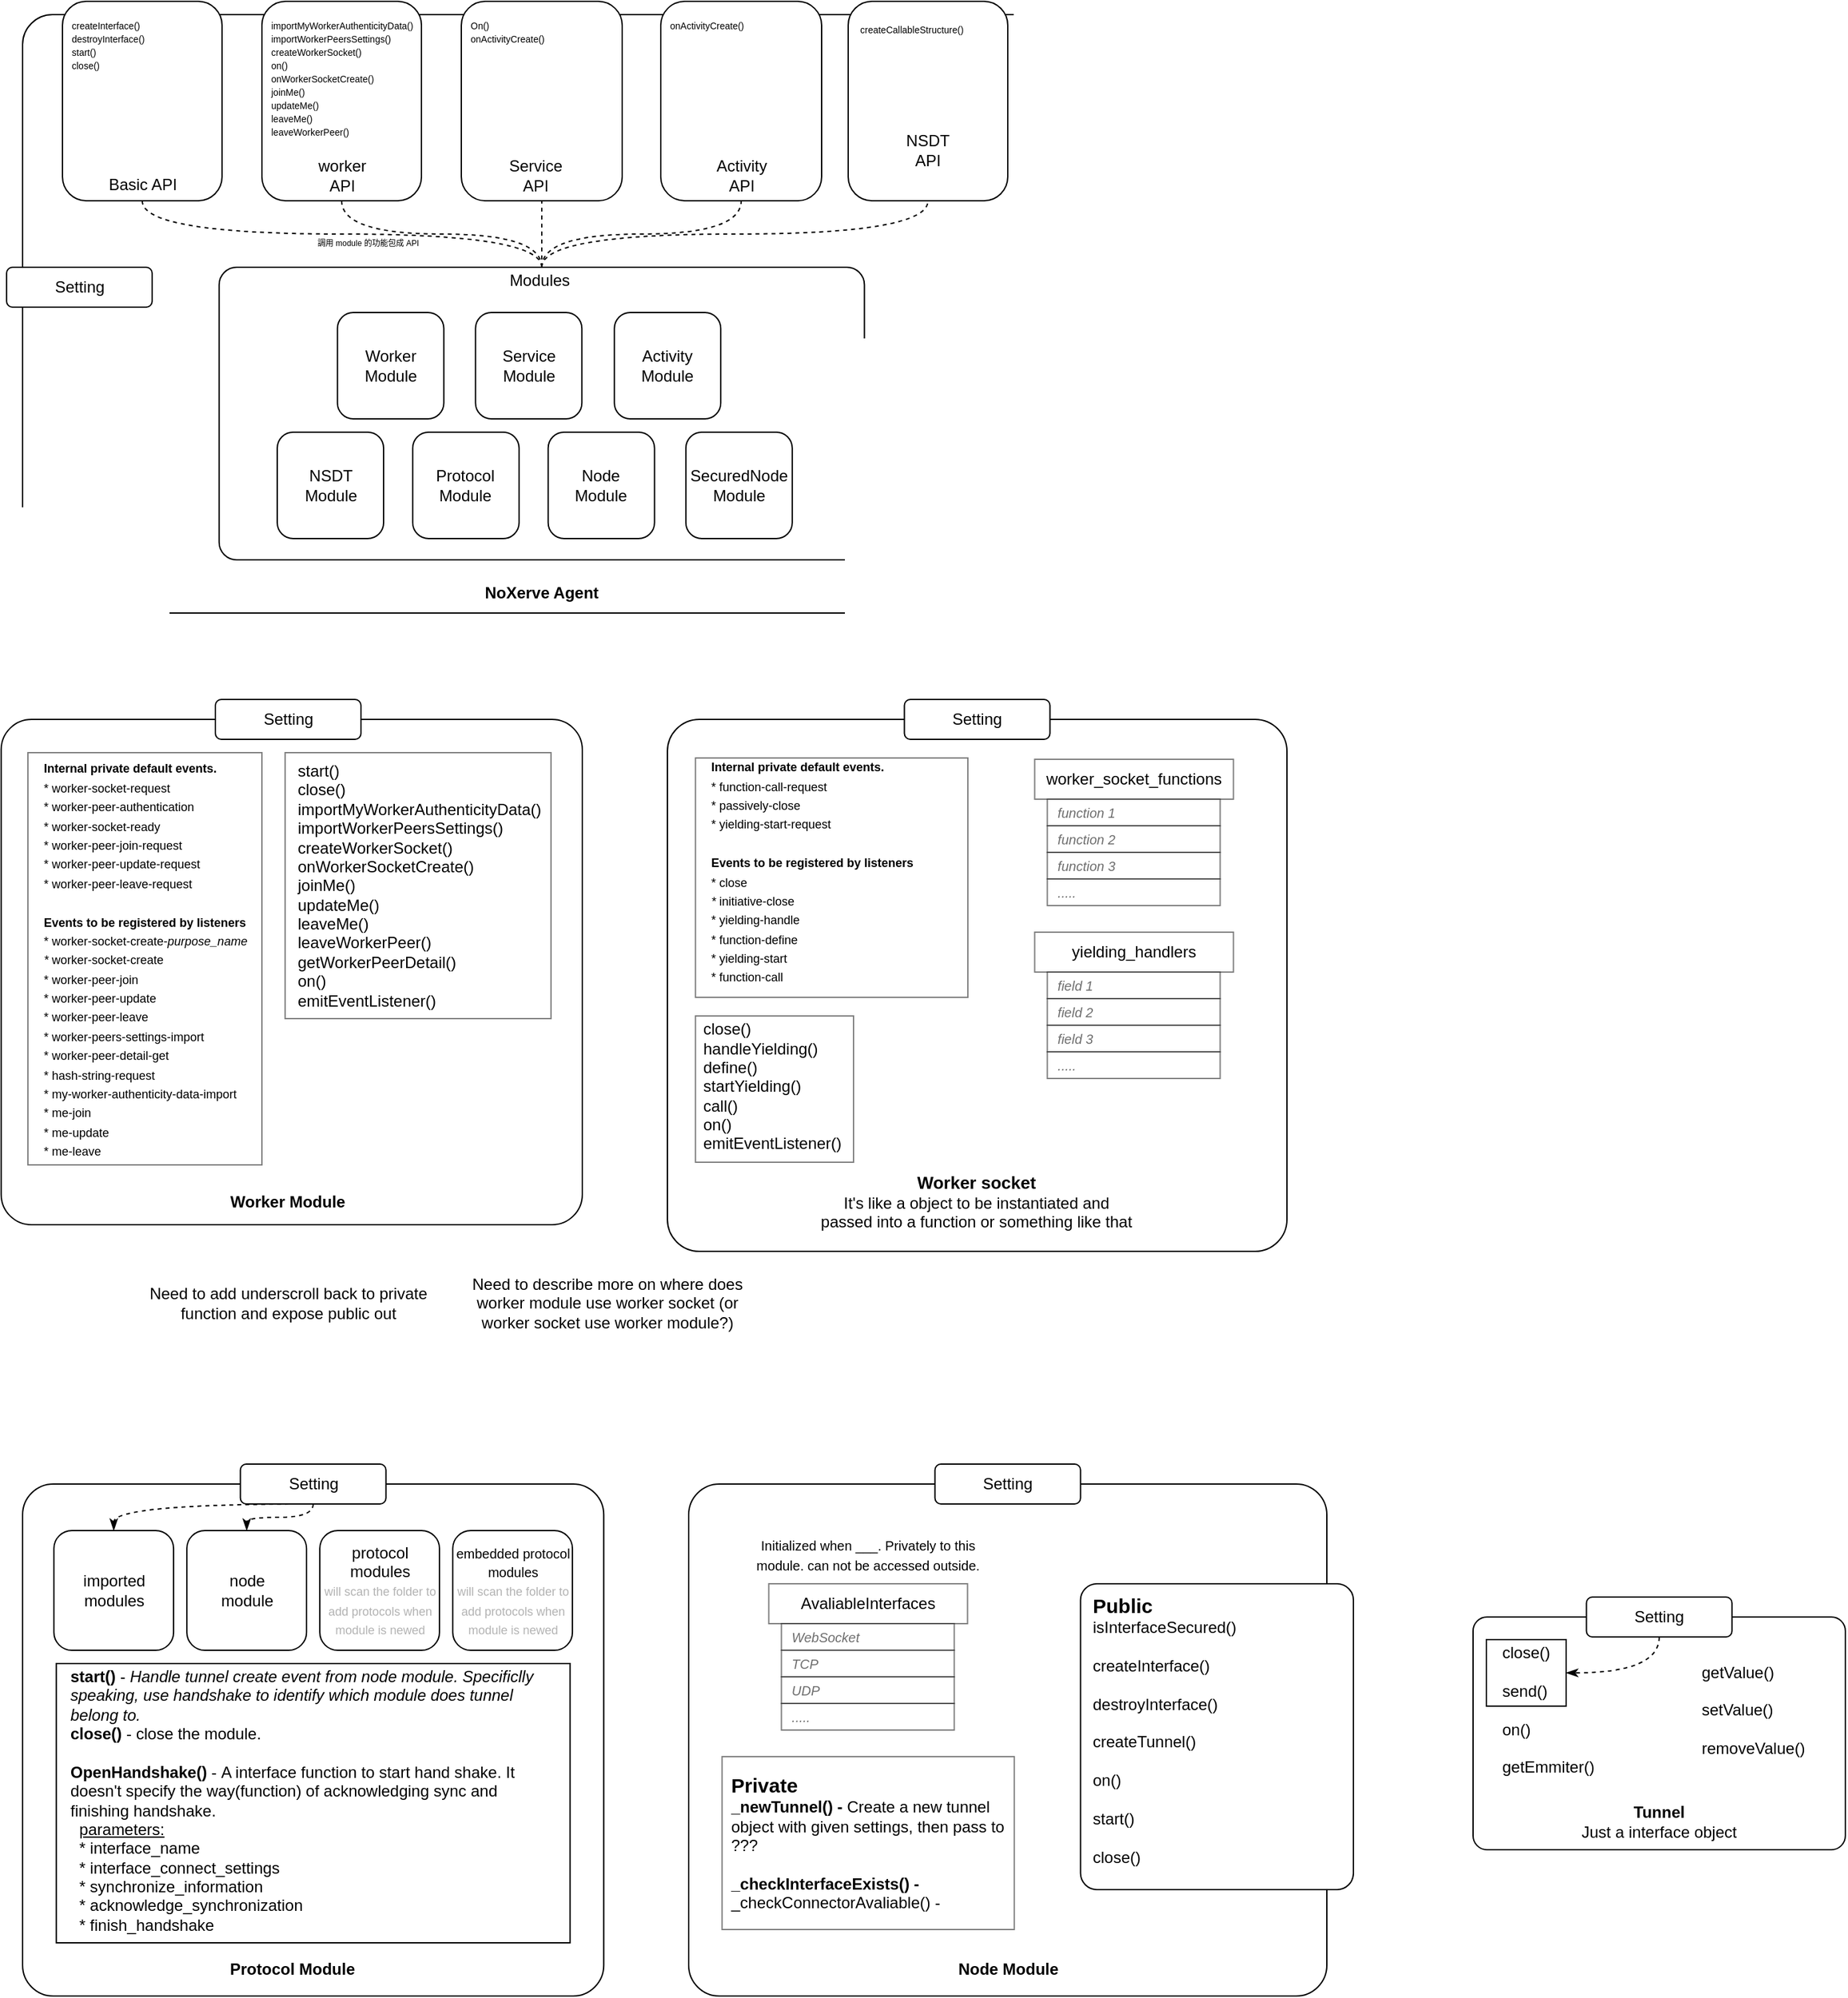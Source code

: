 <mxfile version="13.6.2" type="device" pages="2"><diagram id="oE-bWc-VpVqTyyKI-HjR" name="NoXerve Agent"><mxGraphModel dx="1221" dy="725" grid="1" gridSize="10" guides="1" tooltips="1" connect="1" arrows="1" fold="1" page="1" pageScale="1" pageWidth="827" pageHeight="1169" math="0" shadow="0"><root><mxCell id="zF-93tDUtrHwzONBXimL-0"/><mxCell id="zF-93tDUtrHwzONBXimL-1" parent="zF-93tDUtrHwzONBXimL-0"/><mxCell id="tK-ho7pvUPlaxIV4-j6s-0" value="" style="rounded=1;whiteSpace=wrap;html=1;expand=1;arcSize=5;" parent="zF-93tDUtrHwzONBXimL-1" vertex="1"><mxGeometry x="99" y="150" width="771" height="450" as="geometry"/></mxCell><mxCell id="tK-ho7pvUPlaxIV4-j6s-46" style="edgeStyle=orthogonalEdgeStyle;orthogonalLoop=1;jettySize=auto;html=1;entryX=0.5;entryY=1;entryDx=0;entryDy=0;endArrow=none;endFill=0;dashed=1;curved=1;" parent="zF-93tDUtrHwzONBXimL-1" source="tK-ho7pvUPlaxIV4-j6s-22" target="tK-ho7pvUPlaxIV4-j6s-1" edge="1"><mxGeometry relative="1" as="geometry"/></mxCell><mxCell id="tK-ho7pvUPlaxIV4-j6s-47" style="edgeStyle=orthogonalEdgeStyle;orthogonalLoop=1;jettySize=auto;html=1;entryX=0.5;entryY=1;entryDx=0;entryDy=0;endArrow=none;endFill=0;dashed=1;curved=1;" parent="zF-93tDUtrHwzONBXimL-1" source="tK-ho7pvUPlaxIV4-j6s-22" target="tK-ho7pvUPlaxIV4-j6s-3" edge="1"><mxGeometry relative="1" as="geometry"/></mxCell><mxCell id="tK-ho7pvUPlaxIV4-j6s-48" style="edgeStyle=orthogonalEdgeStyle;orthogonalLoop=1;jettySize=auto;html=1;entryX=0.5;entryY=1;entryDx=0;entryDy=0;dashed=1;endArrow=none;endFill=0;curved=1;" parent="zF-93tDUtrHwzONBXimL-1" source="tK-ho7pvUPlaxIV4-j6s-22" target="tK-ho7pvUPlaxIV4-j6s-4" edge="1"><mxGeometry relative="1" as="geometry"/></mxCell><mxCell id="tK-ho7pvUPlaxIV4-j6s-6" value="&lt;b&gt;NoXerve Agent&lt;/b&gt;" style="text;html=1;strokeColor=none;fillColor=none;align=center;verticalAlign=middle;whiteSpace=wrap;rounded=0;" parent="zF-93tDUtrHwzONBXimL-1" vertex="1"><mxGeometry x="432.25" y="575" width="114.5" height="20" as="geometry"/></mxCell><mxCell id="ZADGPHj_7auRA8MiN-14-0" value="&lt;font style=&quot;font-size: 6px&quot;&gt;調用 module 的功能包成 API&lt;/font&gt;" style="text;html=1;strokeColor=none;fillColor=none;align=center;verticalAlign=middle;whiteSpace=wrap;rounded=0;" parent="zF-93tDUtrHwzONBXimL-1" vertex="1"><mxGeometry x="319" y="313" width="80" height="14" as="geometry"/></mxCell><mxCell id="YZS6wH7yk1fj1zKLsbs4-1" value="" style="group" parent="zF-93tDUtrHwzONBXimL-1" vertex="1" connectable="0"><mxGeometry x="246.82" y="340" width="485.37" height="220" as="geometry"/></mxCell><mxCell id="tK-ho7pvUPlaxIV4-j6s-22" value="" style="rounded=1;whiteSpace=wrap;html=1;arcSize=6;" parent="YZS6wH7yk1fj1zKLsbs4-1" vertex="1"><mxGeometry width="485.37" height="220" as="geometry"/></mxCell><mxCell id="tK-ho7pvUPlaxIV4-j6s-18" value="Worker&lt;br&gt;Module" style="whiteSpace=wrap;html=1;aspect=fixed;rounded=1;" parent="YZS6wH7yk1fj1zKLsbs4-1" vertex="1"><mxGeometry x="89.002" y="34" width="80" height="80" as="geometry"/></mxCell><mxCell id="tK-ho7pvUPlaxIV4-j6s-23" value="Modules" style="text;html=1;strokeColor=none;fillColor=none;align=center;verticalAlign=middle;whiteSpace=wrap;rounded=0;" parent="YZS6wH7yk1fj1zKLsbs4-1" vertex="1"><mxGeometry x="191.171" width="99.904" height="20" as="geometry"/></mxCell><mxCell id="tK-ho7pvUPlaxIV4-j6s-24" value="Service&lt;br&gt;Module" style="whiteSpace=wrap;html=1;aspect=fixed;rounded=1;" parent="YZS6wH7yk1fj1zKLsbs4-1" vertex="1"><mxGeometry x="192.857" y="34" width="80" height="80" as="geometry"/></mxCell><mxCell id="tK-ho7pvUPlaxIV4-j6s-25" value="Activity&lt;br&gt;Module" style="whiteSpace=wrap;html=1;aspect=fixed;rounded=1;" parent="YZS6wH7yk1fj1zKLsbs4-1" vertex="1"><mxGeometry x="297.301" y="34" width="80" height="80" as="geometry"/></mxCell><mxCell id="tK-ho7pvUPlaxIV4-j6s-26" value="NSDT&lt;br&gt;Module" style="whiteSpace=wrap;html=1;aspect=fixed;rounded=1;" parent="YZS6wH7yk1fj1zKLsbs4-1" vertex="1"><mxGeometry x="43.72" y="124" width="80" height="80" as="geometry"/></mxCell><mxCell id="tK-ho7pvUPlaxIV4-j6s-27" value="Protocol&lt;br&gt;Module" style="whiteSpace=wrap;html=1;aspect=fixed;rounded=1;" parent="YZS6wH7yk1fj1zKLsbs4-1" vertex="1"><mxGeometry x="145.605" y="124" width="80" height="80" as="geometry"/></mxCell><mxCell id="tK-ho7pvUPlaxIV4-j6s-28" value="Node&lt;br&gt;Module" style="whiteSpace=wrap;html=1;aspect=fixed;rounded=1;" parent="YZS6wH7yk1fj1zKLsbs4-1" vertex="1"><mxGeometry x="247.491" y="124" width="80" height="80" as="geometry"/></mxCell><mxCell id="tK-ho7pvUPlaxIV4-j6s-29" value="SecuredNode&lt;br&gt;Module" style="whiteSpace=wrap;html=1;aspect=fixed;rounded=1;" parent="YZS6wH7yk1fj1zKLsbs4-1" vertex="1"><mxGeometry x="351.074" y="124" width="80" height="80" as="geometry"/></mxCell><mxCell id="YZS6wH7yk1fj1zKLsbs4-3" style="edgeStyle=orthogonalEdgeStyle;orthogonalLoop=1;jettySize=auto;html=1;entryX=0.5;entryY=1;entryDx=0;entryDy=0;endArrow=none;endFill=0;dashed=1;curved=1;" parent="zF-93tDUtrHwzONBXimL-1" source="tK-ho7pvUPlaxIV4-j6s-22" target="YZS6wH7yk1fj1zKLsbs4-0" edge="1"><mxGeometry relative="1" as="geometry"/></mxCell><mxCell id="qz9A-l0EgfrBclCK_F47-0" value="" style="rounded=1;whiteSpace=wrap;html=1;arcSize=6;" parent="zF-93tDUtrHwzONBXimL-1" vertex="1"><mxGeometry x="82.88" y="680" width="437.12" height="380" as="geometry"/></mxCell><mxCell id="qz9A-l0EgfrBclCK_F47-2" value="&lt;b&gt;Worker Module&lt;/b&gt;" style="text;html=1;strokeColor=none;fillColor=none;align=center;verticalAlign=middle;whiteSpace=wrap;rounded=0;opacity=50;" parent="zF-93tDUtrHwzONBXimL-1" vertex="1"><mxGeometry x="252.33" y="1032.5" width="92.84" height="20" as="geometry"/></mxCell><mxCell id="qz9A-l0EgfrBclCK_F47-3" value="" style="rounded=0;whiteSpace=wrap;html=1;opacity=50;" parent="zF-93tDUtrHwzONBXimL-1" vertex="1"><mxGeometry x="103" y="705" width="176" height="310" as="geometry"/></mxCell><mxCell id="qz9A-l0EgfrBclCK_F47-5" value="&lt;font style=&quot;font-size: 9px&quot;&gt;&lt;b&gt;Internal private default events.&lt;/b&gt;&lt;br&gt;*&amp;nbsp;worker-socket-request&lt;br&gt;*&amp;nbsp;worker-peer-authentication&lt;br&gt;*&amp;nbsp;worker-socket-ready&lt;br&gt;*&amp;nbsp;worker-peer-join-request&lt;br&gt;*&amp;nbsp;worker-peer-update-request&lt;br&gt;*&amp;nbsp;worker-peer-leave-request&lt;br&gt;&lt;br&gt;&lt;b&gt;Events to be registered by listeners&lt;/b&gt;&lt;br&gt;*&amp;nbsp;worker-socket-create-&lt;i&gt;purpose_name&lt;br&gt;*&amp;nbsp;&lt;/i&gt;worker-socket-create&lt;i&gt;&lt;br&gt;&lt;/i&gt;*&amp;nbsp;worker-peer-join&lt;br&gt;*&amp;nbsp;worker-peer-update&lt;br&gt;*&amp;nbsp;worker-peer-leave&lt;br&gt;*&amp;nbsp;worker-peers-settings-import&lt;br&gt;*&amp;nbsp;worker-peer-detail-get&lt;br&gt;* hash-string-request&lt;br&gt;* my-worker-authenticity-data-import&lt;br&gt;*&amp;nbsp;me-join&lt;br&gt;*&amp;nbsp;me-update&lt;br&gt;*&amp;nbsp;me-leave&lt;br&gt;&lt;/font&gt;" style="text;html=1;strokeColor=none;fillColor=none;align=left;verticalAlign=middle;whiteSpace=wrap;rounded=0;opacity=50;" parent="zF-93tDUtrHwzONBXimL-1" vertex="1"><mxGeometry x="112.5" y="705" width="157" height="310" as="geometry"/></mxCell><mxCell id="qz9A-l0EgfrBclCK_F47-7" value="&lt;blockquote style=&quot;margin: 0 0 0 40px ; border: none ; padding: 0px&quot;&gt;&lt;/blockquote&gt;" style="rounded=0;whiteSpace=wrap;html=1;opacity=50;align=left;" parent="zF-93tDUtrHwzONBXimL-1" vertex="1"><mxGeometry x="296.44" y="705" width="200" height="200" as="geometry"/></mxCell><mxCell id="qz9A-l0EgfrBclCK_F47-8" value="&lt;span style=&quot;&quot;&gt;start()&lt;/span&gt;&lt;br style=&quot;&quot;&gt;&lt;blockquote style=&quot;margin: 0px 0px 0px 40px; border: none; padding: 0px;&quot;&gt;&lt;/blockquote&gt;&lt;span style=&quot;&quot;&gt;close()&lt;/span&gt;&lt;br style=&quot;&quot;&gt;&lt;blockquote style=&quot;margin: 0px 0px 0px 40px; border: none; padding: 0px;&quot;&gt;&lt;/blockquote&gt;&lt;span style=&quot;&quot;&gt;importMyWorkerAuthenticityData()&lt;/span&gt;&lt;br style=&quot;&quot;&gt;&lt;blockquote style=&quot;margin: 0px 0px 0px 40px; border: none; padding: 0px;&quot;&gt;&lt;/blockquote&gt;&lt;span style=&quot;&quot;&gt;importWorkerPeersSettings()&lt;/span&gt;&lt;br style=&quot;&quot;&gt;&lt;blockquote style=&quot;margin: 0px 0px 0px 40px; border: none; padding: 0px;&quot;&gt;&lt;/blockquote&gt;&lt;span style=&quot;&quot;&gt;createWorkerSocket()&lt;/span&gt;&lt;br style=&quot;&quot;&gt;&lt;blockquote style=&quot;margin: 0px 0px 0px 40px; border: none; padding: 0px;&quot;&gt;&lt;/blockquote&gt;&lt;span style=&quot;&quot;&gt;onWorkerSocketCreate()&lt;/span&gt;&lt;br style=&quot;&quot;&gt;&lt;blockquote style=&quot;margin: 0px 0px 0px 40px; border: none; padding: 0px;&quot;&gt;&lt;/blockquote&gt;&lt;span style=&quot;&quot;&gt;joinMe()&lt;/span&gt;&lt;br style=&quot;&quot;&gt;&lt;blockquote style=&quot;margin: 0px 0px 0px 40px; border: none; padding: 0px;&quot;&gt;&lt;/blockquote&gt;&lt;span style=&quot;&quot;&gt;updateMe()&lt;/span&gt;&lt;br style=&quot;&quot;&gt;&lt;blockquote style=&quot;margin: 0px 0px 0px 40px; border: none; padding: 0px;&quot;&gt;&lt;/blockquote&gt;&lt;span style=&quot;&quot;&gt;leaveMe()&lt;/span&gt;&lt;br style=&quot;&quot;&gt;&lt;blockquote style=&quot;margin: 0px 0px 0px 40px; border: none; padding: 0px;&quot;&gt;&lt;/blockquote&gt;&lt;span style=&quot;&quot;&gt;leaveWorkerPeer()&lt;/span&gt;&lt;br style=&quot;&quot;&gt;&lt;blockquote style=&quot;margin: 0px 0px 0px 40px; border: none; padding: 0px;&quot;&gt;&lt;/blockquote&gt;&lt;span style=&quot;&quot;&gt;getWorkerPeerDetail()&lt;/span&gt;&lt;br style=&quot;&quot;&gt;&lt;blockquote style=&quot;margin: 0px 0px 0px 40px; border: none; padding: 0px;&quot;&gt;&lt;/blockquote&gt;&lt;span style=&quot;&quot;&gt;on()&lt;/span&gt;&lt;br style=&quot;&quot;&gt;&lt;span style=&quot;&quot;&gt;emitEventListener()&lt;/span&gt;" style="text;html=1;strokeColor=none;fillColor=none;align=left;verticalAlign=middle;whiteSpace=wrap;rounded=0;opacity=50;" parent="zF-93tDUtrHwzONBXimL-1" vertex="1"><mxGeometry x="303.94" y="710" width="184.75" height="190" as="geometry"/></mxCell><mxCell id="qz9A-l0EgfrBclCK_F47-9" value="" style="rounded=1;whiteSpace=wrap;html=1;arcSize=6;" parent="zF-93tDUtrHwzONBXimL-1" vertex="1"><mxGeometry x="584" y="680" width="466" height="400" as="geometry"/></mxCell><mxCell id="qz9A-l0EgfrBclCK_F47-11" value="&lt;b&gt;&lt;font style=&quot;font-size: 13px&quot;&gt;Worker socket&lt;/font&gt;&lt;/b&gt;&lt;br&gt;It's like a object to be instantiated and passed into a function or something like that" style="text;html=1;strokeColor=none;fillColor=none;align=center;verticalAlign=middle;whiteSpace=wrap;rounded=0;opacity=50;" parent="zF-93tDUtrHwzONBXimL-1" vertex="1"><mxGeometry x="698.28" y="1000" width="237.44" height="85" as="geometry"/></mxCell><mxCell id="qz9A-l0EgfrBclCK_F47-12" value="" style="rounded=0;whiteSpace=wrap;html=1;opacity=50;" parent="zF-93tDUtrHwzONBXimL-1" vertex="1"><mxGeometry x="605.12" y="709" width="204.88" height="180" as="geometry"/></mxCell><mxCell id="qz9A-l0EgfrBclCK_F47-13" value="&lt;font style=&quot;font-size: 9px&quot;&gt;&lt;b&gt;Internal private default events.&lt;/b&gt;&lt;br&gt;*&amp;nbsp;function-call-request&lt;br&gt;*&amp;nbsp;passively-close&lt;br&gt;*&amp;nbsp;yielding-start-request&lt;br&gt;&lt;br&gt;&lt;b&gt;Events to be registered by listeners&lt;/b&gt;&lt;br&gt;*&amp;nbsp;close&lt;i&gt;&lt;br&gt;*&amp;nbsp;&lt;/i&gt;initiative-close&lt;i&gt;&lt;br&gt;&lt;/i&gt;*&amp;nbsp;yielding-handle&lt;br&gt;* function-define&lt;br&gt;*&amp;nbsp;yielding-start&lt;br&gt;*&amp;nbsp;function-call&lt;br&gt;&lt;/font&gt;" style="text;html=1;strokeColor=none;fillColor=none;align=left;verticalAlign=middle;whiteSpace=wrap;rounded=0;opacity=50;" parent="zF-93tDUtrHwzONBXimL-1" vertex="1"><mxGeometry x="614.62" y="709" width="157" height="170" as="geometry"/></mxCell><mxCell id="qz9A-l0EgfrBclCK_F47-14" value="&lt;blockquote style=&quot;margin: 0 0 0 40px ; border: none ; padding: 0px&quot;&gt;&lt;/blockquote&gt;" style="rounded=0;whiteSpace=wrap;html=1;opacity=50;align=left;" parent="zF-93tDUtrHwzONBXimL-1" vertex="1"><mxGeometry x="605.12" y="903" width="118.88" height="110" as="geometry"/></mxCell><mxCell id="qz9A-l0EgfrBclCK_F47-15" value="&lt;span&gt;close()&lt;/span&gt;&lt;br&gt;&lt;blockquote style=&quot;margin: 0px 0px 0px 40px ; border: none ; padding: 0px&quot;&gt;&lt;/blockquote&gt;handleYielding()&lt;br&gt;&lt;blockquote style=&quot;margin: 0px 0px 0px 40px ; border: none ; padding: 0px&quot;&gt;&lt;/blockquote&gt;define()&lt;br&gt;&lt;blockquote style=&quot;margin: 0px 0px 0px 40px ; border: none ; padding: 0px&quot;&gt;&lt;/blockquote&gt;startYielding()&lt;br&gt;&lt;blockquote style=&quot;margin: 0px 0px 0px 40px ; border: none ; padding: 0px&quot;&gt;&lt;/blockquote&gt;call()&lt;br&gt;&lt;blockquote style=&quot;margin: 0px 0px 0px 40px ; border: none ; padding: 0px&quot;&gt;&lt;/blockquote&gt;&lt;span&gt;on()&lt;/span&gt;&lt;br&gt;&lt;span&gt;emitEventListener()&lt;/span&gt;" style="text;html=1;strokeColor=none;fillColor=none;align=left;verticalAlign=middle;whiteSpace=wrap;rounded=0;opacity=50;" parent="zF-93tDUtrHwzONBXimL-1" vertex="1"><mxGeometry x="608.93" y="908" width="111.25" height="95" as="geometry"/></mxCell><mxCell id="qz9A-l0EgfrBclCK_F47-17" value="worker_socket_functions" style="rounded=0;whiteSpace=wrap;html=1;opacity=50;align=center;" parent="zF-93tDUtrHwzONBXimL-1" vertex="1"><mxGeometry x="860.25" y="710" width="149.5" height="30" as="geometry"/></mxCell><mxCell id="qz9A-l0EgfrBclCK_F47-18" value="&lt;i&gt;&lt;font style=&quot;font-size: 10px&quot; color=&quot;#6e6e6e&quot;&gt;&amp;nbsp; function 1&lt;/font&gt;&lt;/i&gt;" style="rounded=0;whiteSpace=wrap;html=1;opacity=50;align=left;" parent="zF-93tDUtrHwzONBXimL-1" vertex="1"><mxGeometry x="869.75" y="740" width="130" height="20" as="geometry"/></mxCell><mxCell id="qz9A-l0EgfrBclCK_F47-22" value="&lt;i&gt;&lt;font style=&quot;font-size: 10px&quot; color=&quot;#6e6e6e&quot;&gt;&amp;nbsp; function 2&lt;/font&gt;&lt;/i&gt;" style="rounded=0;whiteSpace=wrap;html=1;opacity=50;align=left;" parent="zF-93tDUtrHwzONBXimL-1" vertex="1"><mxGeometry x="869.75" y="760" width="130" height="20" as="geometry"/></mxCell><mxCell id="qz9A-l0EgfrBclCK_F47-23" value="&lt;i&gt;&lt;font style=&quot;font-size: 10px&quot; color=&quot;#6e6e6e&quot;&gt;&amp;nbsp; function 3&lt;/font&gt;&lt;/i&gt;" style="rounded=0;whiteSpace=wrap;html=1;opacity=50;align=left;" parent="zF-93tDUtrHwzONBXimL-1" vertex="1"><mxGeometry x="869.75" y="780" width="130" height="20" as="geometry"/></mxCell><mxCell id="qz9A-l0EgfrBclCK_F47-24" value="&lt;font color=&quot;#6e6e6e&quot;&gt;&lt;span style=&quot;font-size: 10px&quot;&gt;&lt;i&gt;&amp;nbsp; .....&lt;/i&gt;&lt;/span&gt;&lt;/font&gt;" style="rounded=0;whiteSpace=wrap;html=1;opacity=50;align=left;" parent="zF-93tDUtrHwzONBXimL-1" vertex="1"><mxGeometry x="869.75" y="800" width="130" height="20" as="geometry"/></mxCell><mxCell id="qz9A-l0EgfrBclCK_F47-25" value="yielding_handlers" style="rounded=0;whiteSpace=wrap;html=1;opacity=50;align=center;" parent="zF-93tDUtrHwzONBXimL-1" vertex="1"><mxGeometry x="860.25" y="840" width="149.5" height="30" as="geometry"/></mxCell><mxCell id="qz9A-l0EgfrBclCK_F47-26" value="&lt;i&gt;&lt;font style=&quot;font-size: 10px&quot; color=&quot;#6e6e6e&quot;&gt;&amp;nbsp; field 1&lt;/font&gt;&lt;/i&gt;" style="rounded=0;whiteSpace=wrap;html=1;opacity=50;align=left;" parent="zF-93tDUtrHwzONBXimL-1" vertex="1"><mxGeometry x="869.75" y="870" width="130" height="20" as="geometry"/></mxCell><mxCell id="qz9A-l0EgfrBclCK_F47-27" value="&lt;i&gt;&lt;font style=&quot;font-size: 10px&quot; color=&quot;#6e6e6e&quot;&gt;&amp;nbsp; field 2&lt;/font&gt;&lt;/i&gt;" style="rounded=0;whiteSpace=wrap;html=1;opacity=50;align=left;" parent="zF-93tDUtrHwzONBXimL-1" vertex="1"><mxGeometry x="869.75" y="890" width="130" height="20" as="geometry"/></mxCell><mxCell id="qz9A-l0EgfrBclCK_F47-28" value="&lt;i&gt;&lt;font style=&quot;font-size: 10px&quot; color=&quot;#6e6e6e&quot;&gt;&amp;nbsp; field 3&lt;/font&gt;&lt;/i&gt;" style="rounded=0;whiteSpace=wrap;html=1;opacity=50;align=left;" parent="zF-93tDUtrHwzONBXimL-1" vertex="1"><mxGeometry x="869.75" y="910" width="130" height="20" as="geometry"/></mxCell><mxCell id="qz9A-l0EgfrBclCK_F47-29" value="&lt;font color=&quot;#6e6e6e&quot;&gt;&lt;span style=&quot;font-size: 10px&quot;&gt;&lt;i&gt;&amp;nbsp; .....&lt;/i&gt;&lt;/span&gt;&lt;/font&gt;" style="rounded=0;whiteSpace=wrap;html=1;opacity=50;align=left;" parent="zF-93tDUtrHwzONBXimL-1" vertex="1"><mxGeometry x="869.75" y="930" width="130" height="20" as="geometry"/></mxCell><mxCell id="lh-TPXbShtwxIMDX8qj7-0" value="" style="rounded=1;whiteSpace=wrap;html=1;arcSize=6;" parent="zF-93tDUtrHwzONBXimL-1" vertex="1"><mxGeometry x="99" y="1255" width="437.12" height="385" as="geometry"/></mxCell><mxCell id="lh-TPXbShtwxIMDX8qj7-1" value="&lt;b&gt;Protocol Module&lt;/b&gt;" style="text;html=1;strokeColor=none;fillColor=none;align=center;verticalAlign=middle;whiteSpace=wrap;rounded=0;opacity=50;" parent="zF-93tDUtrHwzONBXimL-1" vertex="1"><mxGeometry x="250.66" y="1610" width="101.55" height="20" as="geometry"/></mxCell><mxCell id="lh-TPXbShtwxIMDX8qj7-16" style="edgeStyle=orthogonalEdgeStyle;orthogonalLoop=1;jettySize=auto;html=1;exitX=0.5;exitY=1;exitDx=0;exitDy=0;entryX=0.5;entryY=0;entryDx=0;entryDy=0;curved=1;dashed=1;endArrow=classicThin;endFill=1;" parent="zF-93tDUtrHwzONBXimL-1" source="lh-TPXbShtwxIMDX8qj7-3" target="lh-TPXbShtwxIMDX8qj7-5" edge="1"><mxGeometry relative="1" as="geometry"><Array as="points"><mxPoint x="168" y="1270"/></Array></mxGeometry></mxCell><mxCell id="lh-TPXbShtwxIMDX8qj7-17" style="edgeStyle=orthogonalEdgeStyle;curved=1;orthogonalLoop=1;jettySize=auto;html=1;exitX=0.5;exitY=1;exitDx=0;exitDy=0;entryX=0.5;entryY=0;entryDx=0;entryDy=0;dashed=1;endArrow=classicThin;endFill=1;" parent="zF-93tDUtrHwzONBXimL-1" source="lh-TPXbShtwxIMDX8qj7-3" target="lh-TPXbShtwxIMDX8qj7-13" edge="1"><mxGeometry relative="1" as="geometry"><Array as="points"><mxPoint x="318" y="1280"/><mxPoint x="268" y="1280"/></Array></mxGeometry></mxCell><mxCell id="lh-TPXbShtwxIMDX8qj7-3" value="Setting" style="rounded=1;whiteSpace=wrap;html=1;" parent="zF-93tDUtrHwzONBXimL-1" vertex="1"><mxGeometry x="262.81" y="1240" width="109.5" height="30" as="geometry"/></mxCell><mxCell id="lh-TPXbShtwxIMDX8qj7-5" value="imported&lt;br&gt;modules" style="rounded=1;whiteSpace=wrap;html=1;" parent="zF-93tDUtrHwzONBXimL-1" vertex="1"><mxGeometry x="122.56" y="1290" width="90" height="90" as="geometry"/></mxCell><mxCell id="lh-TPXbShtwxIMDX8qj7-13" value="node&lt;br&gt;module" style="rounded=1;whiteSpace=wrap;html=1;" parent="zF-93tDUtrHwzONBXimL-1" vertex="1"><mxGeometry x="222.56" y="1290" width="90" height="90" as="geometry"/></mxCell><mxCell id="lh-TPXbShtwxIMDX8qj7-14" value="protocol&lt;br&gt;modules&lt;br&gt;&lt;font style=&quot;font-size: 9px&quot; color=&quot;#b3b3b3&quot;&gt;will scan the folder to add protocols when module is newed&lt;/font&gt;" style="rounded=1;whiteSpace=wrap;html=1;" parent="zF-93tDUtrHwzONBXimL-1" vertex="1"><mxGeometry x="322.56" y="1290" width="90" height="90" as="geometry"/></mxCell><mxCell id="lh-TPXbShtwxIMDX8qj7-15" value="&lt;font style=&quot;font-size: 10px&quot;&gt;embedded protocol&lt;br&gt;modules&lt;/font&gt;&lt;br&gt;&lt;span style=&quot;color: rgb(179 , 179 , 179)&quot;&gt;&lt;font style=&quot;font-size: 9px&quot;&gt;will scan the folder to add protocols when module is newed&lt;/font&gt;&lt;/span&gt;" style="rounded=1;whiteSpace=wrap;html=1;" parent="zF-93tDUtrHwzONBXimL-1" vertex="1"><mxGeometry x="422.56" y="1290" width="90" height="90" as="geometry"/></mxCell><mxCell id="lh-TPXbShtwxIMDX8qj7-18" value="&lt;blockquote style=&quot;margin: 0 0 0 40px ; border: none ; padding: 0px&quot;&gt;&lt;/blockquote&gt;&lt;span&gt;&lt;div style=&quot;text-align: left&quot;&gt;&lt;br&gt;&lt;/div&gt;&lt;/span&gt;" style="rounded=0;whiteSpace=wrap;html=1;" parent="zF-93tDUtrHwzONBXimL-1" vertex="1"><mxGeometry x="124.34" y="1390" width="386.44" height="210" as="geometry"/></mxCell><mxCell id="lh-TPXbShtwxIMDX8qj7-20" value="&lt;div style=&quot;text-align: left&quot;&gt;&lt;b&gt;start()&lt;/b&gt;&amp;nbsp;-&lt;i&gt;&amp;nbsp;&lt;/i&gt;&lt;i&gt;Handle tunnel create event from node module.&amp;nbsp;Specificlly speaking, use handshake to identify which module does tunnel belong to.&lt;/i&gt;&lt;/div&gt;&lt;div style=&quot;text-align: left&quot;&gt;&lt;b&gt;close()&lt;/b&gt;&amp;nbsp;- close the module.&lt;/div&gt;&lt;div style=&quot;text-align: left&quot;&gt;&lt;br&gt;&lt;/div&gt;&lt;div style=&quot;text-align: left&quot;&gt;&lt;b&gt;OpenHandshake()&lt;/b&gt; -&amp;nbsp;&lt;span&gt;A interface function to start hand shake. It doesn't specify the way(function) of&amp;nbsp;&lt;/span&gt;&lt;span&gt;acknowledging sync and finishing handshake.&lt;/span&gt;&lt;/div&gt;&lt;div style=&quot;text-align: left&quot;&gt;&amp;nbsp; &lt;u&gt;parameters:&lt;/u&gt;&lt;/div&gt;&lt;div style=&quot;text-align: left&quot;&gt;&amp;nbsp; *&amp;nbsp;interface_name&lt;/div&gt;&lt;div style=&quot;text-align: left&quot;&gt;&amp;nbsp; *&amp;nbsp;interface_connect_settings&lt;/div&gt;&lt;div style=&quot;text-align: left&quot;&gt;&amp;nbsp; *&amp;nbsp;synchronize_information&lt;br&gt;&amp;nbsp; *&amp;nbsp;acknowledge_synchronization&lt;/div&gt;&lt;div style=&quot;text-align: left&quot;&gt;&amp;nbsp; *&amp;nbsp;finish_handshake&lt;/div&gt;" style="text;html=1;strokeColor=none;fillColor=none;align=center;verticalAlign=middle;whiteSpace=wrap;rounded=0;" parent="zF-93tDUtrHwzONBXimL-1" vertex="1"><mxGeometry x="133.54" y="1394" width="368.05" height="198" as="geometry"/></mxCell><mxCell id="lh-TPXbShtwxIMDX8qj7-21" value="Setting" style="rounded=1;whiteSpace=wrap;html=1;" parent="zF-93tDUtrHwzONBXimL-1" vertex="1"><mxGeometry x="244" y="665" width="109.5" height="30" as="geometry"/></mxCell><mxCell id="lh-TPXbShtwxIMDX8qj7-23" value="Setting" style="rounded=1;whiteSpace=wrap;html=1;" parent="zF-93tDUtrHwzONBXimL-1" vertex="1"><mxGeometry x="762.25" y="665" width="109.5" height="30" as="geometry"/></mxCell><mxCell id="lh-TPXbShtwxIMDX8qj7-27" value="Setting" style="rounded=1;whiteSpace=wrap;html=1;" parent="zF-93tDUtrHwzONBXimL-1" vertex="1"><mxGeometry x="86.94" y="340" width="109.5" height="30" as="geometry"/></mxCell><mxCell id="lh-TPXbShtwxIMDX8qj7-29" value="" style="group" parent="zF-93tDUtrHwzONBXimL-1" vertex="1" connectable="0"><mxGeometry x="129" y="140" width="120" height="150" as="geometry"/></mxCell><mxCell id="YZS6wH7yk1fj1zKLsbs4-0" value="" style="rounded=1;whiteSpace=wrap;html=1;" parent="lh-TPXbShtwxIMDX8qj7-29" vertex="1"><mxGeometry width="120" height="150" as="geometry"/></mxCell><mxCell id="YZS6wH7yk1fj1zKLsbs4-4" value="Basic API" style="text;html=1;strokeColor=none;fillColor=none;align=center;verticalAlign=middle;whiteSpace=wrap;rounded=0;" parent="lh-TPXbShtwxIMDX8qj7-29" vertex="1"><mxGeometry x="28.5" y="130" width="63" height="16" as="geometry"/></mxCell><mxCell id="YZS6wH7yk1fj1zKLsbs4-5" value="&lt;font style=&quot;font-size: 7px&quot;&gt;createInterface()&lt;/font&gt;" style="text;html=1;strokeColor=none;fillColor=none;align=left;verticalAlign=middle;whiteSpace=wrap;rounded=0;fontSize=7;" parent="lh-TPXbShtwxIMDX8qj7-29" vertex="1"><mxGeometry x="5" y="14" width="110" height="10" as="geometry"/></mxCell><mxCell id="YZS6wH7yk1fj1zKLsbs4-6" value="&lt;font style=&quot;font-size: 7px&quot;&gt;destroyInterface()&lt;/font&gt;" style="text;html=1;strokeColor=none;fillColor=none;align=left;verticalAlign=middle;whiteSpace=wrap;rounded=0;fontSize=7;" parent="lh-TPXbShtwxIMDX8qj7-29" vertex="1"><mxGeometry x="5" y="24" width="110" height="10" as="geometry"/></mxCell><mxCell id="YZS6wH7yk1fj1zKLsbs4-7" value="&lt;font style=&quot;font-size: 7px&quot;&gt;start()&lt;/font&gt;" style="text;html=1;strokeColor=none;fillColor=none;align=left;verticalAlign=middle;whiteSpace=wrap;rounded=0;fontSize=7;" parent="lh-TPXbShtwxIMDX8qj7-29" vertex="1"><mxGeometry x="5" y="34" width="110" height="10" as="geometry"/></mxCell><mxCell id="YZS6wH7yk1fj1zKLsbs4-8" value="&lt;font style=&quot;font-size: 7px&quot;&gt;close()&lt;/font&gt;" style="text;html=1;strokeColor=none;fillColor=none;align=left;verticalAlign=middle;whiteSpace=wrap;rounded=0;fontSize=7;" parent="lh-TPXbShtwxIMDX8qj7-29" vertex="1"><mxGeometry x="5" y="44" width="110" height="10" as="geometry"/></mxCell><mxCell id="lh-TPXbShtwxIMDX8qj7-30" value="" style="group" parent="zF-93tDUtrHwzONBXimL-1" vertex="1" connectable="0"><mxGeometry x="279" y="140" width="120" height="150" as="geometry"/></mxCell><mxCell id="tK-ho7pvUPlaxIV4-j6s-1" value="" style="rounded=1;whiteSpace=wrap;html=1;" parent="lh-TPXbShtwxIMDX8qj7-30" vertex="1"><mxGeometry width="120" height="150" as="geometry"/></mxCell><mxCell id="tK-ho7pvUPlaxIV4-j6s-8" value="worker&lt;br&gt;API" style="text;html=1;strokeColor=none;fillColor=none;align=center;verticalAlign=middle;whiteSpace=wrap;rounded=0;" parent="lh-TPXbShtwxIMDX8qj7-30" vertex="1"><mxGeometry x="28.5" y="116" width="63" height="30" as="geometry"/></mxCell><mxCell id="tK-ho7pvUPlaxIV4-j6s-30" value="&lt;font style=&quot;font-size: 7px&quot;&gt;importMyWorkerAuthenticityData()&lt;/font&gt;" style="text;html=1;strokeColor=none;fillColor=none;align=left;verticalAlign=middle;whiteSpace=wrap;rounded=0;fontSize=7;" parent="lh-TPXbShtwxIMDX8qj7-30" vertex="1"><mxGeometry x="5" y="14" width="110" height="10" as="geometry"/></mxCell><mxCell id="tK-ho7pvUPlaxIV4-j6s-34" value="&lt;font style=&quot;font-size: 7px&quot;&gt;importWorkerPeersSettings()&lt;/font&gt;" style="text;html=1;strokeColor=none;fillColor=none;align=left;verticalAlign=middle;whiteSpace=wrap;rounded=0;fontSize=7;" parent="lh-TPXbShtwxIMDX8qj7-30" vertex="1"><mxGeometry x="5" y="24" width="110" height="10" as="geometry"/></mxCell><mxCell id="tK-ho7pvUPlaxIV4-j6s-35" value="&lt;font style=&quot;font-size: 7px&quot;&gt;createWorkerSocket()&lt;/font&gt;" style="text;html=1;strokeColor=none;fillColor=none;align=left;verticalAlign=middle;whiteSpace=wrap;rounded=0;fontSize=7;" parent="lh-TPXbShtwxIMDX8qj7-30" vertex="1"><mxGeometry x="5" y="34" width="110" height="10" as="geometry"/></mxCell><mxCell id="tK-ho7pvUPlaxIV4-j6s-36" value="on()" style="text;html=1;strokeColor=none;fillColor=none;align=left;verticalAlign=middle;whiteSpace=wrap;rounded=0;fontSize=7;" parent="lh-TPXbShtwxIMDX8qj7-30" vertex="1"><mxGeometry x="5" y="44" width="110" height="10" as="geometry"/></mxCell><mxCell id="tK-ho7pvUPlaxIV4-j6s-37" value="&lt;font style=&quot;font-size: 7px&quot;&gt;onWorkerSocketCreate()&lt;/font&gt;" style="text;html=1;strokeColor=none;fillColor=none;align=left;verticalAlign=middle;whiteSpace=wrap;rounded=0;fontSize=7;" parent="lh-TPXbShtwxIMDX8qj7-30" vertex="1"><mxGeometry x="5" y="54" width="110" height="10" as="geometry"/></mxCell><mxCell id="tK-ho7pvUPlaxIV4-j6s-38" value="&lt;font style=&quot;font-size: 7px&quot;&gt;joinMe()&lt;/font&gt;" style="text;html=1;strokeColor=none;fillColor=none;align=left;verticalAlign=middle;whiteSpace=wrap;rounded=0;fontSize=7;" parent="lh-TPXbShtwxIMDX8qj7-30" vertex="1"><mxGeometry x="5" y="64" width="110" height="10" as="geometry"/></mxCell><mxCell id="tK-ho7pvUPlaxIV4-j6s-39" value="&lt;font style=&quot;font-size: 7px&quot;&gt;updateMe()&lt;/font&gt;" style="text;html=1;strokeColor=none;fillColor=none;align=left;verticalAlign=middle;whiteSpace=wrap;rounded=0;fontSize=7;" parent="lh-TPXbShtwxIMDX8qj7-30" vertex="1"><mxGeometry x="5" y="74" width="110" height="10" as="geometry"/></mxCell><mxCell id="tK-ho7pvUPlaxIV4-j6s-40" value="&lt;font style=&quot;font-size: 7px&quot;&gt;leaveMe()&lt;/font&gt;" style="text;html=1;strokeColor=none;fillColor=none;align=left;verticalAlign=middle;whiteSpace=wrap;rounded=0;fontSize=7;" parent="lh-TPXbShtwxIMDX8qj7-30" vertex="1"><mxGeometry x="5" y="84" width="110" height="10" as="geometry"/></mxCell><mxCell id="tK-ho7pvUPlaxIV4-j6s-41" value="&lt;font style=&quot;font-size: 7px&quot;&gt;leaveWorkerPeer()&lt;/font&gt;" style="text;html=1;strokeColor=none;fillColor=none;align=left;verticalAlign=middle;whiteSpace=wrap;rounded=0;fontSize=7;" parent="lh-TPXbShtwxIMDX8qj7-30" vertex="1"><mxGeometry x="5" y="94" width="110" height="10" as="geometry"/></mxCell><mxCell id="lh-TPXbShtwxIMDX8qj7-31" value="" style="group" parent="zF-93tDUtrHwzONBXimL-1" vertex="1" connectable="0"><mxGeometry x="429" y="140" width="121" height="150" as="geometry"/></mxCell><mxCell id="tK-ho7pvUPlaxIV4-j6s-3" value="" style="rounded=1;whiteSpace=wrap;html=1;" parent="lh-TPXbShtwxIMDX8qj7-31" vertex="1"><mxGeometry width="121" height="150" as="geometry"/></mxCell><mxCell id="tK-ho7pvUPlaxIV4-j6s-9" value="Service&lt;br&gt;API" style="text;html=1;strokeColor=none;fillColor=none;align=center;verticalAlign=middle;whiteSpace=wrap;rounded=0;" parent="lh-TPXbShtwxIMDX8qj7-31" vertex="1"><mxGeometry x="24.331" y="116" width="63.525" height="30" as="geometry"/></mxCell><mxCell id="tK-ho7pvUPlaxIV4-j6s-42" value="&lt;font style=&quot;font-size: 7px&quot;&gt;On()&lt;/font&gt;" style="text;html=1;strokeColor=none;fillColor=none;align=left;verticalAlign=middle;whiteSpace=wrap;rounded=0;fontSize=7;" parent="lh-TPXbShtwxIMDX8qj7-31" vertex="1"><mxGeometry x="5.042" y="14" width="110.917" height="10" as="geometry"/></mxCell><mxCell id="tK-ho7pvUPlaxIV4-j6s-43" value="&lt;font style=&quot;font-size: 7px&quot;&gt;onActivityCreate()&lt;/font&gt;" style="text;html=1;strokeColor=none;fillColor=none;align=left;verticalAlign=middle;whiteSpace=wrap;rounded=0;fontSize=7;" parent="lh-TPXbShtwxIMDX8qj7-31" vertex="1"><mxGeometry x="5.042" y="24" width="110.917" height="10" as="geometry"/></mxCell><mxCell id="lh-TPXbShtwxIMDX8qj7-32" value="" style="group" parent="zF-93tDUtrHwzONBXimL-1" vertex="1" connectable="0"><mxGeometry x="579" y="140" width="121" height="150" as="geometry"/></mxCell><mxCell id="tK-ho7pvUPlaxIV4-j6s-4" value="" style="rounded=1;whiteSpace=wrap;html=1;" parent="lh-TPXbShtwxIMDX8qj7-32" vertex="1"><mxGeometry width="121" height="150" as="geometry"/></mxCell><mxCell id="tK-ho7pvUPlaxIV4-j6s-10" value="Activity&lt;br&gt;API" style="text;html=1;strokeColor=none;fillColor=none;align=center;verticalAlign=middle;whiteSpace=wrap;rounded=0;" parent="lh-TPXbShtwxIMDX8qj7-32" vertex="1"><mxGeometry x="28.738" y="116" width="63.525" height="30" as="geometry"/></mxCell><mxCell id="tK-ho7pvUPlaxIV4-j6s-44" value="&lt;font style=&quot;font-size: 7px&quot;&gt;onActivityCreate()&lt;/font&gt;" style="text;html=1;strokeColor=none;fillColor=none;align=left;verticalAlign=middle;whiteSpace=wrap;rounded=0;fontSize=7;" parent="lh-TPXbShtwxIMDX8qj7-32" vertex="1"><mxGeometry x="5.042" y="14" width="110.917" height="10" as="geometry"/></mxCell><mxCell id="lh-TPXbShtwxIMDX8qj7-33" value="" style="group" parent="zF-93tDUtrHwzONBXimL-1" vertex="1" connectable="0"><mxGeometry x="720" y="140" width="120" height="150" as="geometry"/></mxCell><mxCell id="YZS6wH7yk1fj1zKLsbs4-9" value="" style="rounded=1;whiteSpace=wrap;html=1;" parent="lh-TPXbShtwxIMDX8qj7-33" vertex="1"><mxGeometry width="120.0" height="150" as="geometry"/></mxCell><mxCell id="YZS6wH7yk1fj1zKLsbs4-11" value="NSDT&lt;br&gt;API" style="text;html=1;strokeColor=none;fillColor=none;align=center;verticalAlign=middle;whiteSpace=wrap;rounded=0;" parent="lh-TPXbShtwxIMDX8qj7-33" vertex="1"><mxGeometry x="18.232" y="86.667" width="83.536" height="50" as="geometry"/></mxCell><mxCell id="YZS6wH7yk1fj1zKLsbs4-12" value="&lt;font style=&quot;font-size: 7px&quot;&gt;createCallableStructure()&lt;/font&gt;" style="text;html=1;strokeColor=none;fillColor=none;align=left;verticalAlign=middle;whiteSpace=wrap;rounded=0;fontSize=7;" parent="lh-TPXbShtwxIMDX8qj7-33" vertex="1"><mxGeometry x="6.961" y="13.333" width="106.077" height="16.667" as="geometry"/></mxCell><mxCell id="lh-TPXbShtwxIMDX8qj7-34" style="edgeStyle=orthogonalEdgeStyle;curved=1;orthogonalLoop=1;jettySize=auto;html=1;entryX=0.5;entryY=1;entryDx=0;entryDy=0;dashed=1;endArrow=none;endFill=0;" parent="zF-93tDUtrHwzONBXimL-1" source="tK-ho7pvUPlaxIV4-j6s-22" target="YZS6wH7yk1fj1zKLsbs4-9" edge="1"><mxGeometry relative="1" as="geometry"/></mxCell><mxCell id="lh-TPXbShtwxIMDX8qj7-35" value="Need to describe more on where does worker module use worker socket (or worker socket use worker module?)" style="text;html=1;strokeColor=none;fillColor=none;align=center;verticalAlign=middle;whiteSpace=wrap;rounded=0;shadow=0;sketch=0;" parent="zF-93tDUtrHwzONBXimL-1" vertex="1"><mxGeometry x="429" y="1069" width="220" height="100" as="geometry"/></mxCell><mxCell id="kCyR-u7kvN0AhkYaGRFw-0" value="" style="rounded=1;whiteSpace=wrap;html=1;arcSize=6;" vertex="1" parent="zF-93tDUtrHwzONBXimL-1"><mxGeometry x="600" y="1255" width="480" height="385" as="geometry"/></mxCell><mxCell id="kCyR-u7kvN0AhkYaGRFw-1" value="Setting" style="rounded=1;whiteSpace=wrap;html=1;" vertex="1" parent="zF-93tDUtrHwzONBXimL-1"><mxGeometry x="785.25" y="1240" width="109.5" height="30" as="geometry"/></mxCell><mxCell id="kCyR-u7kvN0AhkYaGRFw-2" value="&lt;b&gt;Node Module&lt;/b&gt;" style="text;html=1;strokeColor=none;fillColor=none;align=center;verticalAlign=middle;whiteSpace=wrap;rounded=0;opacity=50;" vertex="1" parent="zF-93tDUtrHwzONBXimL-1"><mxGeometry x="793.58" y="1610" width="92.84" height="20" as="geometry"/></mxCell><mxCell id="kCyR-u7kvN0AhkYaGRFw-10" value="" style="group" vertex="1" connectable="0" parent="zF-93tDUtrHwzONBXimL-1"><mxGeometry x="640" y="1290" width="190" height="143" as="geometry"/></mxCell><mxCell id="kCyR-u7kvN0AhkYaGRFw-3" value="AvaliableInterfaces" style="rounded=0;whiteSpace=wrap;html=1;opacity=50;align=center;" vertex="1" parent="kCyR-u7kvN0AhkYaGRFw-10"><mxGeometry x="20.25" y="40" width="149.5" height="30" as="geometry"/></mxCell><mxCell id="kCyR-u7kvN0AhkYaGRFw-4" value="&lt;i&gt;&lt;font style=&quot;font-size: 10px&quot; color=&quot;#6e6e6e&quot;&gt;&amp;nbsp; WebSocket&lt;/font&gt;&lt;/i&gt;" style="rounded=0;whiteSpace=wrap;html=1;opacity=50;align=left;" vertex="1" parent="kCyR-u7kvN0AhkYaGRFw-10"><mxGeometry x="29.75" y="70" width="130" height="20" as="geometry"/></mxCell><mxCell id="kCyR-u7kvN0AhkYaGRFw-5" value="&lt;i&gt;&lt;font style=&quot;font-size: 10px&quot; color=&quot;#6e6e6e&quot;&gt;&amp;nbsp; TCP&lt;/font&gt;&lt;/i&gt;" style="rounded=0;whiteSpace=wrap;html=1;opacity=50;align=left;" vertex="1" parent="kCyR-u7kvN0AhkYaGRFw-10"><mxGeometry x="29.75" y="90" width="130" height="20" as="geometry"/></mxCell><mxCell id="kCyR-u7kvN0AhkYaGRFw-6" value="&lt;i&gt;&lt;font style=&quot;font-size: 10px&quot; color=&quot;#6e6e6e&quot;&gt;&amp;nbsp; UDP&lt;/font&gt;&lt;/i&gt;" style="rounded=0;whiteSpace=wrap;html=1;opacity=50;align=left;" vertex="1" parent="kCyR-u7kvN0AhkYaGRFw-10"><mxGeometry x="29.75" y="110" width="130" height="20" as="geometry"/></mxCell><mxCell id="kCyR-u7kvN0AhkYaGRFw-7" value="&lt;font color=&quot;#6e6e6e&quot;&gt;&lt;span style=&quot;font-size: 10px&quot;&gt;&lt;i&gt;&amp;nbsp; .....&lt;/i&gt;&lt;/span&gt;&lt;/font&gt;" style="rounded=0;whiteSpace=wrap;html=1;opacity=50;align=left;" vertex="1" parent="kCyR-u7kvN0AhkYaGRFw-10"><mxGeometry x="29.75" y="130" width="130" height="20" as="geometry"/></mxCell><mxCell id="kCyR-u7kvN0AhkYaGRFw-9" value="&lt;font style=&quot;font-size: 10px&quot;&gt;Initialized when ___. Privately to this module. can not be accessed outside.&lt;/font&gt;" style="text;html=1;strokeColor=none;fillColor=none;align=center;verticalAlign=middle;whiteSpace=wrap;rounded=0;" vertex="1" parent="kCyR-u7kvN0AhkYaGRFw-10"><mxGeometry width="190" height="36" as="geometry"/></mxCell><mxCell id="kCyR-u7kvN0AhkYaGRFw-12" value="&lt;blockquote style=&quot;margin: 0 0 0 40px ; border: none ; padding: 0px&quot;&gt;&lt;/blockquote&gt;" style="rounded=0;whiteSpace=wrap;html=1;opacity=50;align=left;" vertex="1" parent="zF-93tDUtrHwzONBXimL-1"><mxGeometry x="625.13" y="1460" width="219.75" height="130" as="geometry"/></mxCell><mxCell id="kCyR-u7kvN0AhkYaGRFw-13" value="&lt;b&gt;&lt;font style=&quot;font-size: 15px&quot;&gt;Private&lt;/font&gt;&lt;br&gt;_newTunnel() -&lt;/b&gt;&amp;nbsp;Create a new tunnel object with given settings, then pass to ???&lt;br&gt;&lt;br&gt;&lt;b&gt;_checkInterfaceExists() -&amp;nbsp;&lt;br&gt;&lt;/b&gt;_checkConnectorAvaliable() -&amp;nbsp;" style="text;html=1;strokeColor=none;fillColor=none;align=left;verticalAlign=middle;whiteSpace=wrap;rounded=0;opacity=50;" vertex="1" parent="zF-93tDUtrHwzONBXimL-1"><mxGeometry x="629.5" y="1465" width="214.62" height="120" as="geometry"/></mxCell><mxCell id="kCyR-u7kvN0AhkYaGRFw-14" value="" style="rounded=1;whiteSpace=wrap;html=1;arcSize=6;" vertex="1" parent="zF-93tDUtrHwzONBXimL-1"><mxGeometry x="894.75" y="1330" width="205.25" height="230" as="geometry"/></mxCell><mxCell id="kCyR-u7kvN0AhkYaGRFw-15" value="&lt;b&gt;&lt;font style=&quot;font-size: 15px&quot;&gt;Public&lt;/font&gt;&lt;/b&gt;&lt;br&gt;&lt;blockquote style=&quot;margin: 0px 0px 0px 40px ; border: none ; padding: 0px&quot;&gt;&lt;/blockquote&gt;isInterfaceSecured()&lt;br&gt;&lt;br&gt;&lt;blockquote style=&quot;margin: 0px 0px 0px 40px ; border: none ; padding: 0px&quot;&gt;&lt;/blockquote&gt;createInterface()&lt;br&gt;&lt;br&gt;destroyInterface()&lt;br&gt;&lt;br&gt;&lt;blockquote style=&quot;margin: 0px 0px 0px 40px ; border: none ; padding: 0px&quot;&gt;&lt;/blockquote&gt;createTunnel()&lt;br&gt;&lt;br&gt;&lt;blockquote style=&quot;margin: 0px 0px 0px 40px ; border: none ; padding: 0px&quot;&gt;&lt;/blockquote&gt;&lt;blockquote style=&quot;margin: 0px 0px 0px 40px ; border: none ; padding: 0px&quot;&gt;&lt;/blockquote&gt;on()&lt;br&gt;&lt;br&gt;start()&lt;br&gt;&lt;br&gt;close()" style="text;html=1;strokeColor=none;fillColor=none;align=left;verticalAlign=middle;whiteSpace=wrap;rounded=0;opacity=50;" vertex="1" parent="zF-93tDUtrHwzONBXimL-1"><mxGeometry x="902.38" y="1337.5" width="190" height="205" as="geometry"/></mxCell><mxCell id="kCyR-u7kvN0AhkYaGRFw-19" value="Need to add underscroll back to private function and expose public out" style="text;html=1;strokeColor=none;fillColor=none;align=center;verticalAlign=middle;whiteSpace=wrap;rounded=0;shadow=0;sketch=0;" vertex="1" parent="zF-93tDUtrHwzONBXimL-1"><mxGeometry x="188.75" y="1069" width="220" height="100" as="geometry"/></mxCell><mxCell id="Grhgnn9_AEO816sT0kOA-7" value="" style="group" vertex="1" connectable="0" parent="zF-93tDUtrHwzONBXimL-1"><mxGeometry x="1190" y="1340" width="280" height="190" as="geometry"/></mxCell><mxCell id="kCyR-u7kvN0AhkYaGRFw-16" value="" style="rounded=1;whiteSpace=wrap;html=1;arcSize=6;" vertex="1" parent="Grhgnn9_AEO816sT0kOA-7"><mxGeometry y="15" width="280" height="175" as="geometry"/></mxCell><mxCell id="kCyR-u7kvN0AhkYaGRFw-17" value="&lt;b&gt;Tunnel&lt;/b&gt;&lt;br&gt;Just a interface object" style="text;html=1;strokeColor=none;fillColor=none;align=center;verticalAlign=middle;whiteSpace=wrap;rounded=0;opacity=50;" vertex="1" parent="Grhgnn9_AEO816sT0kOA-7"><mxGeometry x="70" y="154" width="140" height="30" as="geometry"/></mxCell><mxCell id="kCyR-u7kvN0AhkYaGRFw-18" value="getValue()&lt;br&gt;&lt;br&gt;setValue()&lt;br&gt;&lt;br&gt;removeValue()" style="text;html=1;strokeColor=none;fillColor=none;align=left;verticalAlign=middle;whiteSpace=wrap;rounded=0;" vertex="1" parent="Grhgnn9_AEO816sT0kOA-7"><mxGeometry x="170" y="56.25" width="90" height="57.5" as="geometry"/></mxCell><mxCell id="Grhgnn9_AEO816sT0kOA-0" value="Setting" style="rounded=1;whiteSpace=wrap;html=1;" vertex="1" parent="Grhgnn9_AEO816sT0kOA-7"><mxGeometry x="85.25" width="109.5" height="30" as="geometry"/></mxCell><mxCell id="Grhgnn9_AEO816sT0kOA-1" value="close()&lt;br&gt;&lt;br&gt;send()&lt;br&gt;&lt;br&gt;on()&lt;br&gt;&lt;br&gt;getEmmiter()" style="text;html=1;strokeColor=none;fillColor=none;align=left;verticalAlign=middle;whiteSpace=wrap;rounded=0;" vertex="1" parent="Grhgnn9_AEO816sT0kOA-7"><mxGeometry x="20" y="30" width="90" height="110" as="geometry"/></mxCell><mxCell id="Grhgnn9_AEO816sT0kOA-5" value="" style="rounded=0;whiteSpace=wrap;html=1;fillColor=none;" vertex="1" parent="Grhgnn9_AEO816sT0kOA-7"><mxGeometry x="10" y="32" width="60" height="50" as="geometry"/></mxCell><mxCell id="Grhgnn9_AEO816sT0kOA-6" style="edgeStyle=orthogonalEdgeStyle;orthogonalLoop=1;jettySize=auto;html=1;exitX=0.5;exitY=1;exitDx=0;exitDy=0;dashed=1;endArrow=classicThin;endFill=1;curved=1;entryX=1;entryY=0.5;entryDx=0;entryDy=0;" edge="1" parent="Grhgnn9_AEO816sT0kOA-7" source="Grhgnn9_AEO816sT0kOA-0" target="Grhgnn9_AEO816sT0kOA-5"><mxGeometry relative="1" as="geometry"/></mxCell></root></mxGraphModel></diagram><diagram id="mJpPa3oXmdiZ-_AzcjHH" name="Service Infrastructure"><mxGraphModel dx="1038" dy="616" grid="1" gridSize="10" guides="1" tooltips="1" connect="1" arrows="1" fold="1" page="1" pageScale="1" pageWidth="827" pageHeight="1169" math="0" shadow="0"><root><mxCell id="0"/><mxCell id="1" parent="0"/><mxCell id="F-tcbc8NVxEYoSuNlngL-1" value="" style="rounded=1;whiteSpace=wrap;html=1;" parent="1" vertex="1"><mxGeometry x="90" y="90" width="650" height="430" as="geometry"/></mxCell><mxCell id="F-tcbc8NVxEYoSuNlngL-2" value="" style="ellipse;whiteSpace=wrap;html=1;" parent="1" vertex="1"><mxGeometry x="120" y="110" width="410" height="300" as="geometry"/></mxCell><mxCell id="F-tcbc8NVxEYoSuNlngL-3" value="&lt;font style=&quot;font-size: 24px&quot;&gt;Activity&lt;br&gt;&lt;/font&gt;" style="rounded=1;whiteSpace=wrap;html=1;arcSize=0;shadow=1;" parent="1" vertex="1"><mxGeometry x="530" y="370" width="120" height="60" as="geometry"/></mxCell><mxCell id="F-tcbc8NVxEYoSuNlngL-4" value="&lt;font style=&quot;font-size: 24px&quot;&gt;Activity&lt;br&gt;&lt;/font&gt;" style="rounded=1;whiteSpace=wrap;html=1;arcSize=0;shadow=1;" parent="1" vertex="1"><mxGeometry x="590" y="280" width="120" height="60" as="geometry"/></mxCell><mxCell id="F-tcbc8NVxEYoSuNlngL-5" value="&lt;font style=&quot;font-size: 24px&quot;&gt;Activity&lt;br&gt;&lt;/font&gt;" style="rounded=1;whiteSpace=wrap;html=1;arcSize=0;shadow=1;" parent="1" vertex="1"><mxGeometry x="400" y="430" width="120" height="60" as="geometry"/></mxCell><mxCell id="F-tcbc8NVxEYoSuNlngL-6" value="&lt;font style=&quot;font-size: 24px&quot;&gt;Service&lt;/font&gt;" style="text;html=1;strokeColor=none;fillColor=none;align=center;verticalAlign=middle;whiteSpace=wrap;rounded=0;" parent="1" vertex="1"><mxGeometry x="280" y="120" width="90" height="40" as="geometry"/></mxCell><mxCell id="F-tcbc8NVxEYoSuNlngL-7" value="" style="shape=cylinder;whiteSpace=wrap;html=1;boundedLbl=1;backgroundOutline=1;" parent="1" vertex="1"><mxGeometry x="220" y="250" width="20" height="30" as="geometry"/></mxCell><mxCell id="F-tcbc8NVxEYoSuNlngL-8" value="" style="shape=cylinder;whiteSpace=wrap;html=1;boundedLbl=1;backgroundOutline=1;" parent="1" vertex="1"><mxGeometry x="170" y="280" width="20" height="30" as="geometry"/></mxCell><mxCell id="F-tcbc8NVxEYoSuNlngL-10" value="" style="shape=cylinder;whiteSpace=wrap;html=1;boundedLbl=1;backgroundOutline=1;" parent="1" vertex="1"><mxGeometry x="240" y="320" width="20" height="30" as="geometry"/></mxCell><mxCell id="F-tcbc8NVxEYoSuNlngL-11" value="" style="shape=cylinder;whiteSpace=wrap;html=1;boundedLbl=1;backgroundOutline=1;" parent="1" vertex="1"><mxGeometry x="330" y="280" width="20" height="30" as="geometry"/></mxCell><mxCell id="F-tcbc8NVxEYoSuNlngL-12" value="" style="shape=cylinder;whiteSpace=wrap;html=1;boundedLbl=1;backgroundOutline=1;" parent="1" vertex="1"><mxGeometry x="320" y="210" width="20" height="30" as="geometry"/></mxCell><mxCell id="F-tcbc8NVxEYoSuNlngL-13" value="" style="shape=cylinder;whiteSpace=wrap;html=1;boundedLbl=1;backgroundOutline=1;" parent="1" vertex="1"><mxGeometry x="370" y="240" width="20" height="30" as="geometry"/></mxCell><mxCell id="F-tcbc8NVxEYoSuNlngL-14" value="" style="shape=cylinder;whiteSpace=wrap;html=1;boundedLbl=1;backgroundOutline=1;" parent="1" vertex="1"><mxGeometry x="394" y="180" width="20" height="30" as="geometry"/></mxCell><mxCell id="F-tcbc8NVxEYoSuNlngL-15" value="" style="shape=cylinder;whiteSpace=wrap;html=1;boundedLbl=1;backgroundOutline=1;" parent="1" vertex="1"><mxGeometry x="203" y="175" width="20" height="30" as="geometry"/></mxCell><mxCell id="F-tcbc8NVxEYoSuNlngL-16" value="" style="shape=cylinder;whiteSpace=wrap;html=1;boundedLbl=1;backgroundOutline=1;" parent="1" vertex="1"><mxGeometry x="414" y="310" width="20" height="30" as="geometry"/></mxCell><mxCell id="F-tcbc8NVxEYoSuNlngL-17" value="" style="shape=cylinder;whiteSpace=wrap;html=1;boundedLbl=1;backgroundOutline=1;" parent="1" vertex="1"><mxGeometry x="330" y="360" width="20" height="30" as="geometry"/></mxCell><mxCell id="F-tcbc8NVxEYoSuNlngL-18" value="" style="shape=cylinder;whiteSpace=wrap;html=1;boundedLbl=1;backgroundOutline=1;" parent="1" vertex="1"><mxGeometry x="440" y="230" width="20" height="30" as="geometry"/></mxCell><mxCell id="F-tcbc8NVxEYoSuNlngL-19" value="" style="shape=cylinder;whiteSpace=wrap;html=1;boundedLbl=1;backgroundOutline=1;" parent="1" vertex="1"><mxGeometry x="470" y="280" width="20" height="30" as="geometry"/></mxCell><mxCell id="F-tcbc8NVxEYoSuNlngL-20" value="" style="shape=cylinder;whiteSpace=wrap;html=1;boundedLbl=1;backgroundOutline=1;" parent="1" vertex="1"><mxGeometry x="160" y="210" width="20" height="30" as="geometry"/></mxCell><mxCell id="F-tcbc8NVxEYoSuNlngL-21" value="Worker" style="text;html=1;strokeColor=none;fillColor=none;align=center;verticalAlign=middle;whiteSpace=wrap;rounded=0;" parent="1" vertex="1"><mxGeometry x="310" y="190" width="40" height="20" as="geometry"/></mxCell><mxCell id="F-tcbc8NVxEYoSuNlngL-22" value="" style="endArrow=none;html=1;entryX=0.25;entryY=0;entryDx=0;entryDy=0;exitX=0.5;exitY=1;exitDx=0;exitDy=0;" parent="1" source="F-tcbc8NVxEYoSuNlngL-17" target="F-tcbc8NVxEYoSuNlngL-5" edge="1"><mxGeometry width="50" height="50" relative="1" as="geometry"><mxPoint x="340" y="350" as="sourcePoint"/><mxPoint x="390" y="300" as="targetPoint"/><Array as="points"><mxPoint x="370" y="410"/><mxPoint x="400" y="420"/></Array></mxGeometry></mxCell><mxCell id="F-tcbc8NVxEYoSuNlngL-24" value="" style="endArrow=none;html=1;entryX=0.25;entryY=0;entryDx=0;entryDy=0;exitX=0.662;exitY=0.997;exitDx=0;exitDy=0;exitPerimeter=0;" parent="1" source="F-tcbc8NVxEYoSuNlngL-16" target="F-tcbc8NVxEYoSuNlngL-3" edge="1"><mxGeometry width="50" height="50" relative="1" as="geometry"><mxPoint x="480" y="400" as="sourcePoint"/><mxPoint x="530" y="350" as="targetPoint"/></mxGeometry></mxCell><mxCell id="F-tcbc8NVxEYoSuNlngL-26" value="" style="endArrow=none;html=1;entryX=0;entryY=0.5;entryDx=0;entryDy=0;exitX=0.85;exitY=0.95;exitDx=0;exitDy=0;exitPerimeter=0;" parent="1" source="F-tcbc8NVxEYoSuNlngL-19" target="F-tcbc8NVxEYoSuNlngL-4" edge="1"><mxGeometry width="50" height="50" relative="1" as="geometry"><mxPoint x="480" y="400" as="sourcePoint"/><mxPoint x="530" y="350" as="targetPoint"/></mxGeometry></mxCell><mxCell id="F-tcbc8NVxEYoSuNlngL-28" value="" style="ellipse;whiteSpace=wrap;html=1;fillColor=none;dashed=1;" parent="1" vertex="1"><mxGeometry x="160" y="245" width="150" height="120" as="geometry"/></mxCell><mxCell id="F-tcbc8NVxEYoSuNlngL-29" value="" style="shape=cylinder;whiteSpace=wrap;html=1;boundedLbl=1;backgroundOutline=1;" parent="1" vertex="1"><mxGeometry x="250" y="190" width="20" height="30" as="geometry"/></mxCell><mxCell id="F-tcbc8NVxEYoSuNlngL-30" value="Scope" style="text;html=1;strokeColor=none;fillColor=none;align=center;verticalAlign=middle;whiteSpace=wrap;rounded=0;dashed=1;" parent="1" vertex="1"><mxGeometry x="220" y="365" width="40" height="20" as="geometry"/></mxCell><mxCell id="F-tcbc8NVxEYoSuNlngL-31" value="" style="ellipse;whiteSpace=wrap;html=1;fillColor=none;dashed=1;" parent="1" vertex="1"><mxGeometry x="145" y="165" width="150" height="120" as="geometry"/></mxCell><mxCell id="F-tcbc8NVxEYoSuNlngL-9" value="" style="shape=cylinder;whiteSpace=wrap;html=1;boundedLbl=1;backgroundOutline=1;" parent="1" vertex="1"><mxGeometry x="270" y="280" width="20" height="30" as="geometry"/></mxCell><mxCell id="F-tcbc8NVxEYoSuNlngL-32" value="Scope" style="text;html=1;strokeColor=none;fillColor=none;align=center;verticalAlign=middle;whiteSpace=wrap;rounded=0;dashed=1;" parent="1" vertex="1"><mxGeometry x="215" y="145" width="40" height="20" as="geometry"/></mxCell></root></mxGraphModel></diagram></mxfile>